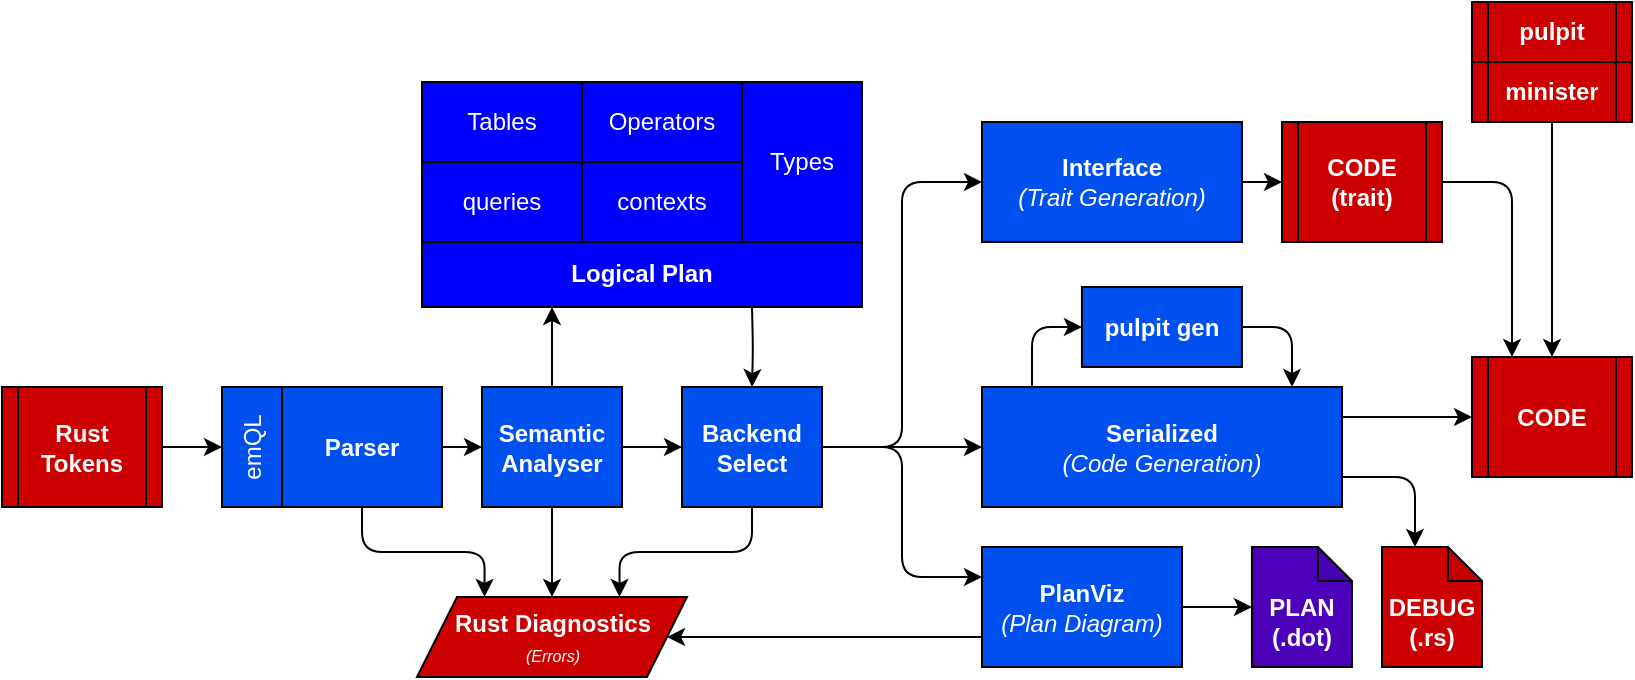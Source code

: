 <mxfile>
    <diagram id="7OaM0xkjJHBaNWR_j-Y4" name="Page-1">
        <mxGraphModel dx="579" dy="861" grid="1" gridSize="10" guides="1" tooltips="1" connect="1" arrows="1" fold="1" page="1" pageScale="1" pageWidth="850" pageHeight="1100" math="0" shadow="0">
            <root>
                <mxCell id="0"/>
                <mxCell id="1" parent="0"/>
                <mxCell id="56" style="edgeStyle=orthogonalEdgeStyle;html=1;entryX=0.5;entryY=0;entryDx=0;entryDy=0;" parent="1" target="30" edge="1">
                    <mxGeometry relative="1" as="geometry">
                        <mxPoint x="375" y="152.5" as="sourcePoint"/>
                    </mxGeometry>
                </mxCell>
                <mxCell id="54" value="Logical Plan" style="rounded=0;whiteSpace=wrap;html=1;fillColor=#0000FF;fontColor=#ffffff;strokeColor=#000000;fontStyle=1" parent="1" vertex="1">
                    <mxGeometry x="210" y="120" width="220" height="32.5" as="geometry"/>
                </mxCell>
                <mxCell id="21" style="edgeStyle=none;html=1;exitX=1;exitY=0.5;exitDx=0;exitDy=0;entryX=0;entryY=0.5;entryDx=0;entryDy=0;" parent="1" source="3" target="4" edge="1">
                    <mxGeometry relative="1" as="geometry">
                        <mxPoint x="260" y="222.853" as="targetPoint"/>
                    </mxGeometry>
                </mxCell>
                <mxCell id="87" style="edgeStyle=orthogonalEdgeStyle;html=1;exitX=0.5;exitY=1;exitDx=0;exitDy=0;entryX=0.25;entryY=0;entryDx=0;entryDy=0;fontSize=8;" parent="1" source="3" target="84" edge="1">
                    <mxGeometry relative="1" as="geometry"/>
                </mxCell>
                <mxCell id="3" value="Parser" style="rounded=0;whiteSpace=wrap;html=1;fillColor=#0050ef;fontColor=#ffffff;strokeColor=#000000;fontStyle=1" parent="1" vertex="1">
                    <mxGeometry x="140" y="192.5" width="80" height="60" as="geometry"/>
                </mxCell>
                <mxCell id="55" style="edgeStyle=orthogonalEdgeStyle;html=1;exitX=0.5;exitY=0;exitDx=0;exitDy=0;" parent="1" source="4" edge="1">
                    <mxGeometry relative="1" as="geometry">
                        <mxPoint x="275" y="152.5" as="targetPoint"/>
                    </mxGeometry>
                </mxCell>
                <mxCell id="82" style="edgeStyle=orthogonalEdgeStyle;html=1;exitX=1;exitY=0.5;exitDx=0;exitDy=0;entryX=0;entryY=0.5;entryDx=0;entryDy=0;" parent="1" source="4" target="30" edge="1">
                    <mxGeometry relative="1" as="geometry"/>
                </mxCell>
                <mxCell id="85" style="edgeStyle=orthogonalEdgeStyle;html=1;exitX=0.5;exitY=1;exitDx=0;exitDy=0;entryX=0.5;entryY=0;entryDx=0;entryDy=0;fontSize=8;" parent="1" source="4" target="84" edge="1">
                    <mxGeometry relative="1" as="geometry"/>
                </mxCell>
                <mxCell id="4" value="Semantic Analyser" style="rounded=0;whiteSpace=wrap;html=1;fillColor=#0050ef;fontColor=#ffffff;strokeColor=#000000;fontStyle=1" parent="1" vertex="1">
                    <mxGeometry x="240" y="192.5" width="70" height="60" as="geometry"/>
                </mxCell>
                <mxCell id="7" value="Tables" style="rounded=0;whiteSpace=wrap;html=1;fillColor=#0000FF;fontColor=#ffffff;strokeColor=#000000;" parent="1" vertex="1">
                    <mxGeometry x="210" y="40" width="80" height="40" as="geometry"/>
                </mxCell>
                <mxCell id="40" style="edgeStyle=orthogonalEdgeStyle;html=1;exitX=1;exitY=0.5;exitDx=0;exitDy=0;" parent="1" source="13" edge="1">
                    <mxGeometry relative="1" as="geometry">
                        <mxPoint x="645" y="192.5" as="targetPoint"/>
                        <Array as="points">
                            <mxPoint x="645" y="162.5"/>
                        </Array>
                    </mxGeometry>
                </mxCell>
                <mxCell id="13" value="pulpit gen" style="rounded=0;whiteSpace=wrap;html=1;fillColor=#0050ef;fontColor=#ffffff;strokeColor=#000000;fontStyle=1" parent="1" vertex="1">
                    <mxGeometry x="539.97" y="142.5" width="80" height="40" as="geometry"/>
                </mxCell>
                <mxCell id="19" style="edgeStyle=none;html=1;exitX=1;exitY=0.5;exitDx=0;exitDy=0;entryX=0.5;entryY=0;entryDx=0;entryDy=0;" parent="1" target="80" edge="1">
                    <mxGeometry relative="1" as="geometry">
                        <mxPoint x="80" y="222.5" as="sourcePoint"/>
                    </mxGeometry>
                </mxCell>
                <mxCell id="26" value="Operators" style="rounded=0;whiteSpace=wrap;html=1;fillColor=#0000FF;fontColor=#ffffff;strokeColor=#000000;" parent="1" vertex="1">
                    <mxGeometry x="290" y="40" width="80" height="40" as="geometry"/>
                </mxCell>
                <mxCell id="27" value="Types" style="rounded=0;whiteSpace=wrap;html=1;fillColor=#0000FF;fontColor=#ffffff;strokeColor=#000000;" parent="1" vertex="1">
                    <mxGeometry x="370" y="40" width="60" height="80" as="geometry"/>
                </mxCell>
                <mxCell id="28" value="queries" style="rounded=0;whiteSpace=wrap;html=1;fillColor=#0000FF;fontColor=#ffffff;strokeColor=#000000;" parent="1" vertex="1">
                    <mxGeometry x="210" y="80" width="80" height="40" as="geometry"/>
                </mxCell>
                <mxCell id="29" value="contexts" style="rounded=0;whiteSpace=wrap;html=1;fillColor=#0000FF;fontColor=#ffffff;strokeColor=#000000;" parent="1" vertex="1">
                    <mxGeometry x="290" y="80" width="80" height="40" as="geometry"/>
                </mxCell>
                <mxCell id="32" style="edgeStyle=orthogonalEdgeStyle;html=1;entryX=0;entryY=0.5;entryDx=0;entryDy=0;exitX=1;exitY=0.5;exitDx=0;exitDy=0;" parent="1" source="30" target="67" edge="1">
                    <mxGeometry relative="1" as="geometry">
                        <mxPoint x="420" y="222.5" as="sourcePoint"/>
                        <mxPoint x="482.5" y="50.0" as="targetPoint"/>
                    </mxGeometry>
                </mxCell>
                <mxCell id="61" style="edgeStyle=orthogonalEdgeStyle;html=1;exitX=1;exitY=0.5;exitDx=0;exitDy=0;entryX=0;entryY=0.5;entryDx=0;entryDy=0;" parent="1" source="30" target="37" edge="1">
                    <mxGeometry relative="1" as="geometry">
                        <mxPoint x="482.5" y="222.5" as="targetPoint"/>
                    </mxGeometry>
                </mxCell>
                <mxCell id="62" style="edgeStyle=orthogonalEdgeStyle;html=1;exitX=1;exitY=0.5;exitDx=0;exitDy=0;entryX=0;entryY=0.25;entryDx=0;entryDy=0;" parent="1" source="30" target="64" edge="1">
                    <mxGeometry relative="1" as="geometry">
                        <mxPoint x="482.5" y="312.5" as="targetPoint"/>
                    </mxGeometry>
                </mxCell>
                <mxCell id="86" style="edgeStyle=orthogonalEdgeStyle;html=1;exitX=0.5;exitY=1;exitDx=0;exitDy=0;entryX=0.75;entryY=0;entryDx=0;entryDy=0;fontSize=8;" parent="1" source="30" target="84" edge="1">
                    <mxGeometry relative="1" as="geometry"/>
                </mxCell>
                <mxCell id="30" value="Backend&lt;br&gt;Select" style="rounded=0;whiteSpace=wrap;html=1;fillColor=#0050ef;fontColor=#ffffff;strokeColor=#000000;fontStyle=1" parent="1" vertex="1">
                    <mxGeometry x="340" y="192.5" width="70" height="60" as="geometry"/>
                </mxCell>
                <mxCell id="39" style="edgeStyle=orthogonalEdgeStyle;html=1;entryX=0;entryY=0.5;entryDx=0;entryDy=0;" parent="1" target="13" edge="1">
                    <mxGeometry relative="1" as="geometry">
                        <mxPoint x="515" y="192.5" as="sourcePoint"/>
                        <Array as="points">
                            <mxPoint x="515" y="162.5"/>
                        </Array>
                    </mxGeometry>
                </mxCell>
                <mxCell id="42" style="edgeStyle=orthogonalEdgeStyle;html=1;exitX=1;exitY=0.25;exitDx=0;exitDy=0;entryX=0;entryY=0.5;entryDx=0;entryDy=0;" parent="1" source="37" target="43" edge="1">
                    <mxGeometry relative="1" as="geometry">
                        <mxPoint x="840" y="222.853" as="targetPoint"/>
                    </mxGeometry>
                </mxCell>
                <mxCell id="78" style="edgeStyle=orthogonalEdgeStyle;html=1;exitX=1;exitY=0.75;exitDx=0;exitDy=0;entryX=0;entryY=0;entryDx=16.5;entryDy=0;entryPerimeter=0;" parent="1" source="37" target="77" edge="1">
                    <mxGeometry relative="1" as="geometry"/>
                </mxCell>
                <mxCell id="37" value="&lt;b&gt;Serialized&lt;/b&gt;&lt;br&gt;&lt;i&gt;(Code Generation)&lt;/i&gt;" style="rounded=0;whiteSpace=wrap;html=1;fillColor=#0050ef;fontColor=#ffffff;strokeColor=#000000;" parent="1" vertex="1">
                    <mxGeometry x="490" y="192.5" width="180" height="60" as="geometry"/>
                </mxCell>
                <mxCell id="43" value="CODE" style="shape=process;whiteSpace=wrap;html=1;backgroundOutline=1;fontStyle=1;fillColor=#CC0000;strokeColor=#000000;fontColor=#FFFFFF;" parent="1" vertex="1">
                    <mxGeometry x="735" y="177.5" width="80" height="60" as="geometry"/>
                </mxCell>
                <mxCell id="79" style="edgeStyle=orthogonalEdgeStyle;html=1;exitX=0.5;exitY=1;exitDx=0;exitDy=0;entryX=0.5;entryY=0;entryDx=0;entryDy=0;" parent="1" source="47" target="43" edge="1">
                    <mxGeometry relative="1" as="geometry"/>
                </mxCell>
                <mxCell id="47" value="minister" style="shape=process;whiteSpace=wrap;html=1;backgroundOutline=1;fontStyle=1;fillColor=#CC0000;strokeColor=#000000;fontColor=#FFFFFF;" parent="1" vertex="1">
                    <mxGeometry x="735" y="30" width="80" height="30" as="geometry"/>
                </mxCell>
                <mxCell id="48" value="pulpit" style="shape=process;whiteSpace=wrap;html=1;backgroundOutline=1;fontStyle=1;fillColor=#CC0000;strokeColor=#000000;fontColor=#FFFFFF;" parent="1" vertex="1">
                    <mxGeometry x="735" width="80" height="30" as="geometry"/>
                </mxCell>
                <mxCell id="63" style="edgeStyle=orthogonalEdgeStyle;html=1;exitX=1;exitY=0.5;exitDx=0;exitDy=0;entryX=0;entryY=0.5;entryDx=0;entryDy=0;entryPerimeter=0;" parent="1" source="64" target="65" edge="1">
                    <mxGeometry relative="1" as="geometry">
                        <mxPoint x="640" y="287.265" as="targetPoint"/>
                    </mxGeometry>
                </mxCell>
                <mxCell id="88" style="edgeStyle=orthogonalEdgeStyle;html=1;exitX=0;exitY=0.75;exitDx=0;exitDy=0;entryX=1;entryY=0.5;entryDx=0;entryDy=0;fontSize=8;" parent="1" source="64" target="84" edge="1">
                    <mxGeometry relative="1" as="geometry"/>
                </mxCell>
                <mxCell id="64" value="&lt;b&gt;PlanViz&lt;/b&gt;&lt;br&gt;&lt;i&gt;(Plan Diagram)&lt;/i&gt;" style="rounded=0;whiteSpace=wrap;html=1;fillColor=#0050ef;fontColor=#ffffff;strokeColor=#000000;" parent="1" vertex="1">
                    <mxGeometry x="490" y="272.5" width="100" height="60" as="geometry"/>
                </mxCell>
                <mxCell id="65" value="&lt;br&gt;PLAN&lt;br&gt;(.dot)" style="shape=note;whiteSpace=wrap;html=1;backgroundOutline=1;darkOpacity=0.05;size=17;fontStyle=1;fillColor=#4D00BA;strokeColor=#000000;fontColor=#FFFFFF;" parent="1" vertex="1">
                    <mxGeometry x="624.97" y="272.5" width="50" height="60" as="geometry"/>
                </mxCell>
                <mxCell id="66" style="edgeStyle=orthogonalEdgeStyle;html=1;exitX=1;exitY=0.5;exitDx=0;exitDy=0;entryX=0;entryY=0.5;entryDx=0;entryDy=0;" parent="1" source="67" target="68" edge="1">
                    <mxGeometry relative="1" as="geometry"/>
                </mxCell>
                <mxCell id="67" value="&lt;b&gt;Interface&lt;/b&gt;&lt;br&gt;&lt;i&gt;(Trait Generation)&lt;/i&gt;" style="rounded=0;whiteSpace=wrap;html=1;fillColor=#0050ef;fontColor=#ffffff;strokeColor=#000000;" parent="1" vertex="1">
                    <mxGeometry x="490" y="60" width="130" height="60" as="geometry"/>
                </mxCell>
                <mxCell id="76" style="edgeStyle=orthogonalEdgeStyle;html=1;exitX=1;exitY=0.5;exitDx=0;exitDy=0;entryX=0.25;entryY=0;entryDx=0;entryDy=0;" parent="1" source="68" target="43" edge="1">
                    <mxGeometry relative="1" as="geometry"/>
                </mxCell>
                <mxCell id="68" value="CODE&lt;br&gt;(trait)" style="shape=process;whiteSpace=wrap;html=1;backgroundOutline=1;fontStyle=1;fillColor=#CC0000;strokeColor=#000000;fontColor=#FFFFFF;" parent="1" vertex="1">
                    <mxGeometry x="640" y="60" width="80" height="60" as="geometry"/>
                </mxCell>
                <mxCell id="77" value="&lt;br&gt;DEBUG&lt;br&gt;(.rs)" style="shape=note;whiteSpace=wrap;html=1;backgroundOutline=1;darkOpacity=0.05;size=17;fontStyle=1;fillColor=#CC0000;strokeColor=#000000;fontColor=#FFFFFF;" parent="1" vertex="1">
                    <mxGeometry x="690" y="272.5" width="50" height="60" as="geometry"/>
                </mxCell>
                <mxCell id="80" value="emQL" style="rounded=0;whiteSpace=wrap;html=1;rotation=-90;fillColor=#0050ef;fontColor=#ffffff;strokeColor=#000000;" parent="1" vertex="1">
                    <mxGeometry x="95" y="207.5" width="60" height="30" as="geometry"/>
                </mxCell>
                <mxCell id="83" value="Rust&lt;br&gt;Tokens" style="shape=process;whiteSpace=wrap;html=1;backgroundOutline=1;fontStyle=1;fillColor=#CC0000;strokeColor=#000000;fontColor=#FFFFFF;" parent="1" vertex="1">
                    <mxGeometry y="192.5" width="80" height="60" as="geometry"/>
                </mxCell>
                <mxCell id="84" value="&lt;b&gt;Rust Diagnostics&lt;/b&gt;&lt;br&gt;&lt;i&gt;&lt;font style=&quot;font-size: 8px;&quot;&gt;(Errors)&lt;/font&gt;&lt;/i&gt;" style="shape=parallelogram;perimeter=parallelogramPerimeter;whiteSpace=wrap;html=1;fixedSize=1;strokeColor=#000000;fillColor=#CC0000;fontColor=#FFFFFF;" parent="1" vertex="1">
                    <mxGeometry x="207.5" y="297.5" width="135" height="40" as="geometry"/>
                </mxCell>
            </root>
        </mxGraphModel>
    </diagram>
</mxfile>